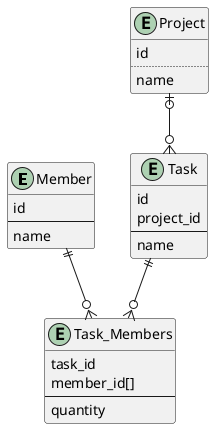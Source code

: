 @startuml

entity Member {
    id
    --
    name
}

entity Project {
    id
    ..
    name
}
entity Task {
    id
    project_id
    --
    name
}

entity Task_Members {
    task_id
    member_id[]
    --
    quantity
}

Project |o--o{ Task
Task ||--o{ Task_Members
Member ||--o{  Task_Members
@enduml